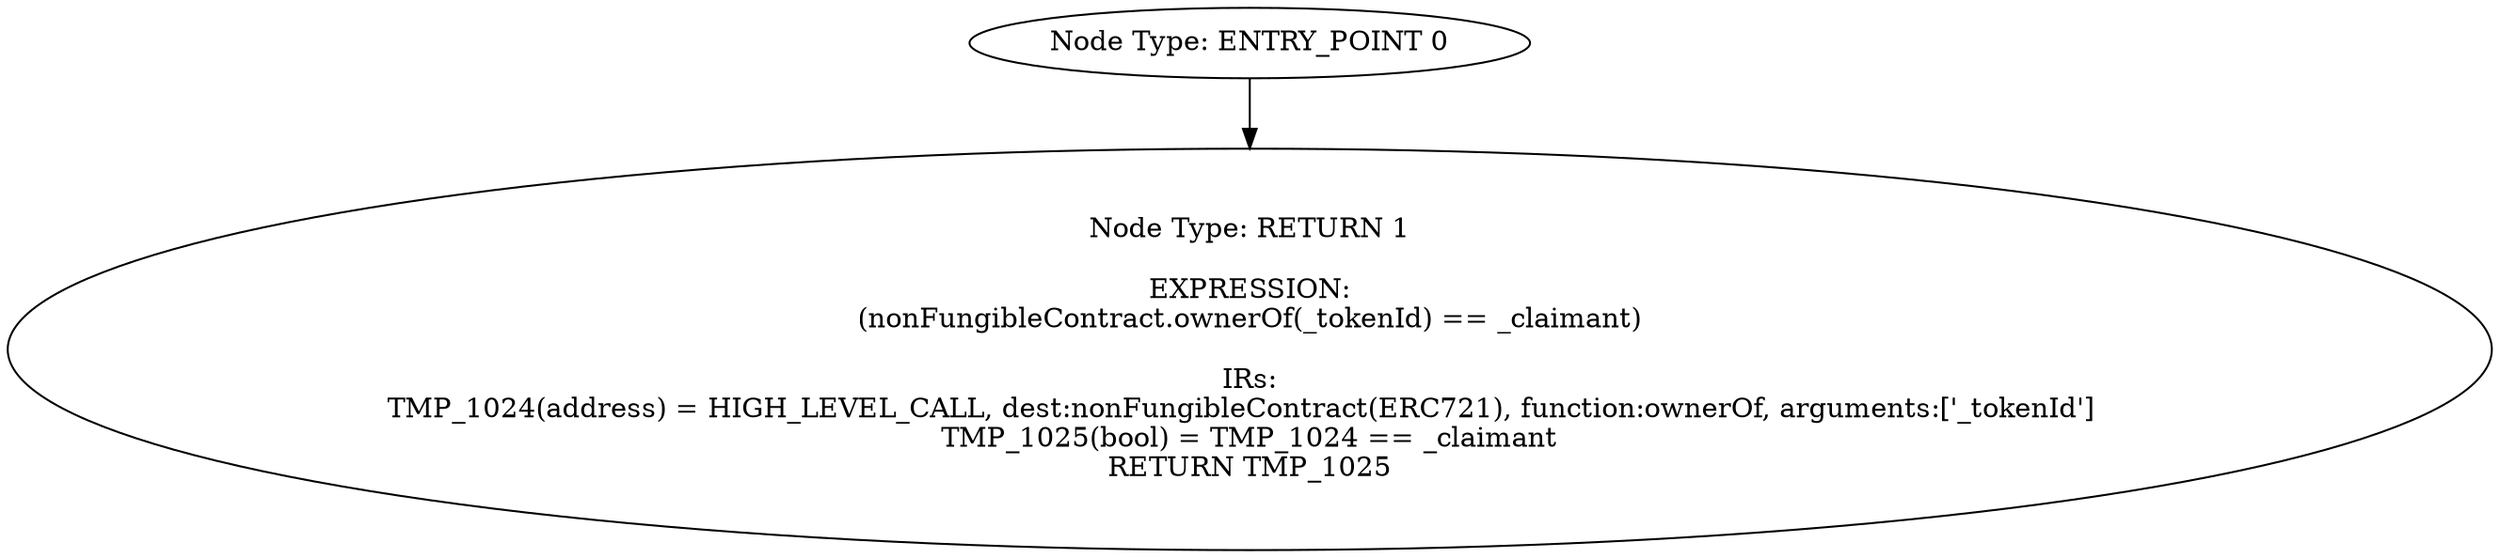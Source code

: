 digraph{
0[label="Node Type: ENTRY_POINT 0
"];
0->1;
1[label="Node Type: RETURN 1

EXPRESSION:
(nonFungibleContract.ownerOf(_tokenId) == _claimant)

IRs:
TMP_1024(address) = HIGH_LEVEL_CALL, dest:nonFungibleContract(ERC721), function:ownerOf, arguments:['_tokenId']  
TMP_1025(bool) = TMP_1024 == _claimant
RETURN TMP_1025"];
}

